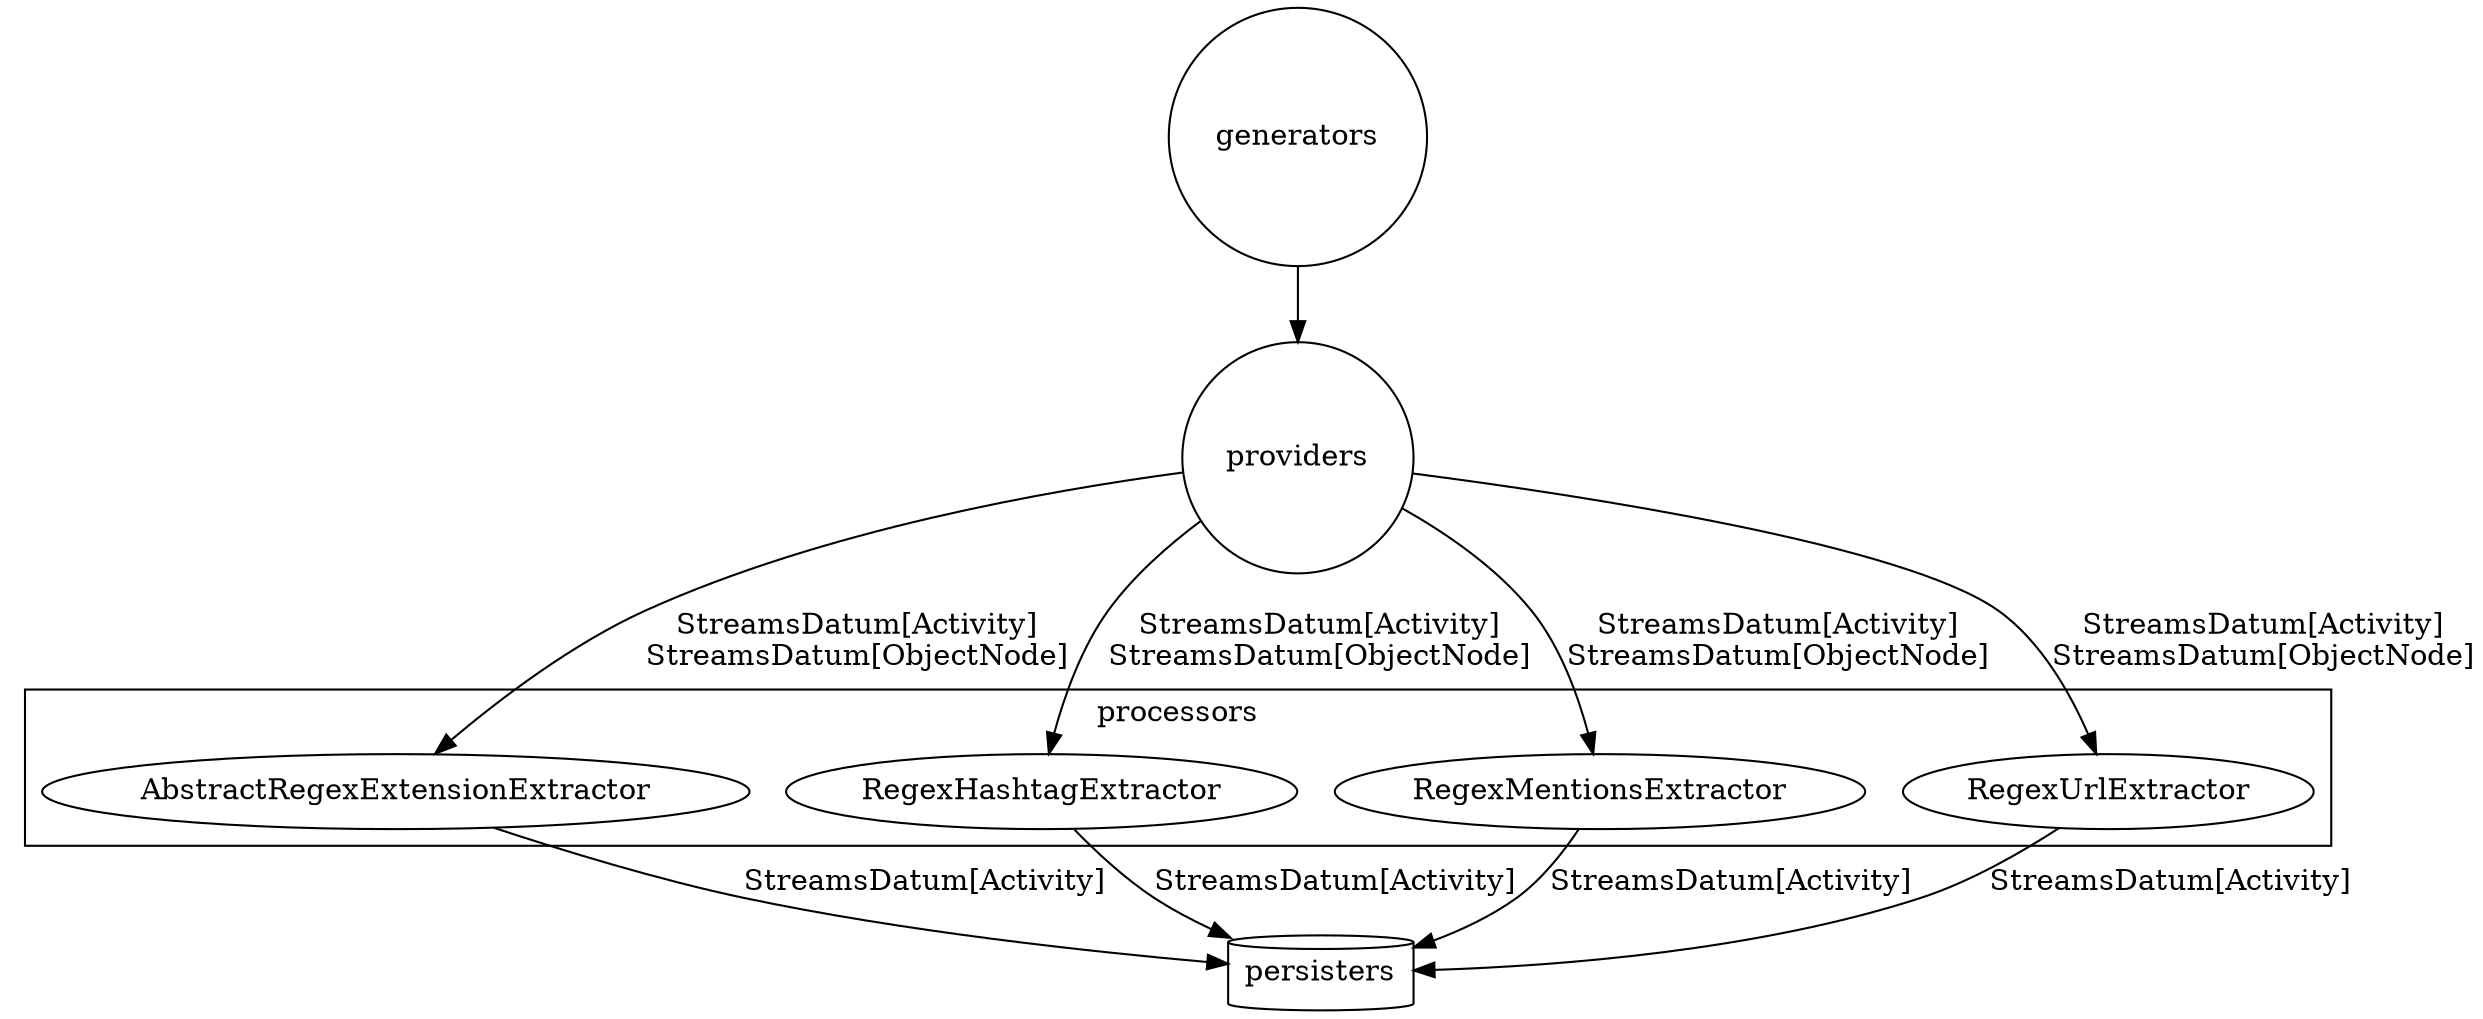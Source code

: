 digraph g {

  graph [compound = true];

  //presentation
  splines = true;
  overlap = false;
  rankdir = TB;

  generators [label="generators", shape="circle"];
  providers [label="providers", shape="circle"];
  persisters [label="persisters", shape="cylinder"];

  subgraph cluster_processors {
    label="processors";
    processors_regex_AbstractRegexExtensionExtractor [label="AbstractRegexExtensionExtractor"]
    processors_regex_RegexHashtagExtractor [label="RegexHashtagExtractor"]
    processors_regex_RegexMentionsExtractor [label="RegexMentionsExtractor"]
    processors_regex_RegexUrlExtractor [label="RegexUrlExtractor"]
  }

  generators -> providers

  providers -> processors_regex_AbstractRegexExtensionExtractor [label="StreamsDatum[Activity]\nStreamsDatum[ObjectNode]"]
  processors_regex_AbstractRegexExtensionExtractor -> persisters [label="StreamsDatum[Activity]"]

  providers -> processors_regex_RegexHashtagExtractor [label="StreamsDatum[Activity]\nStreamsDatum[ObjectNode]"]
  processors_regex_RegexHashtagExtractor -> persisters [label="StreamsDatum[Activity]"]

  providers -> processors_regex_RegexMentionsExtractor [label="StreamsDatum[Activity]\nStreamsDatum[ObjectNode]"]
  processors_regex_RegexMentionsExtractor -> persisters [label="StreamsDatum[Activity]"]

  providers -> processors_regex_RegexUrlExtractor [label="StreamsDatum[Activity]\nStreamsDatum[ObjectNode]"]
  processors_regex_RegexUrlExtractor -> persisters [label="StreamsDatum[Activity]"]

}
